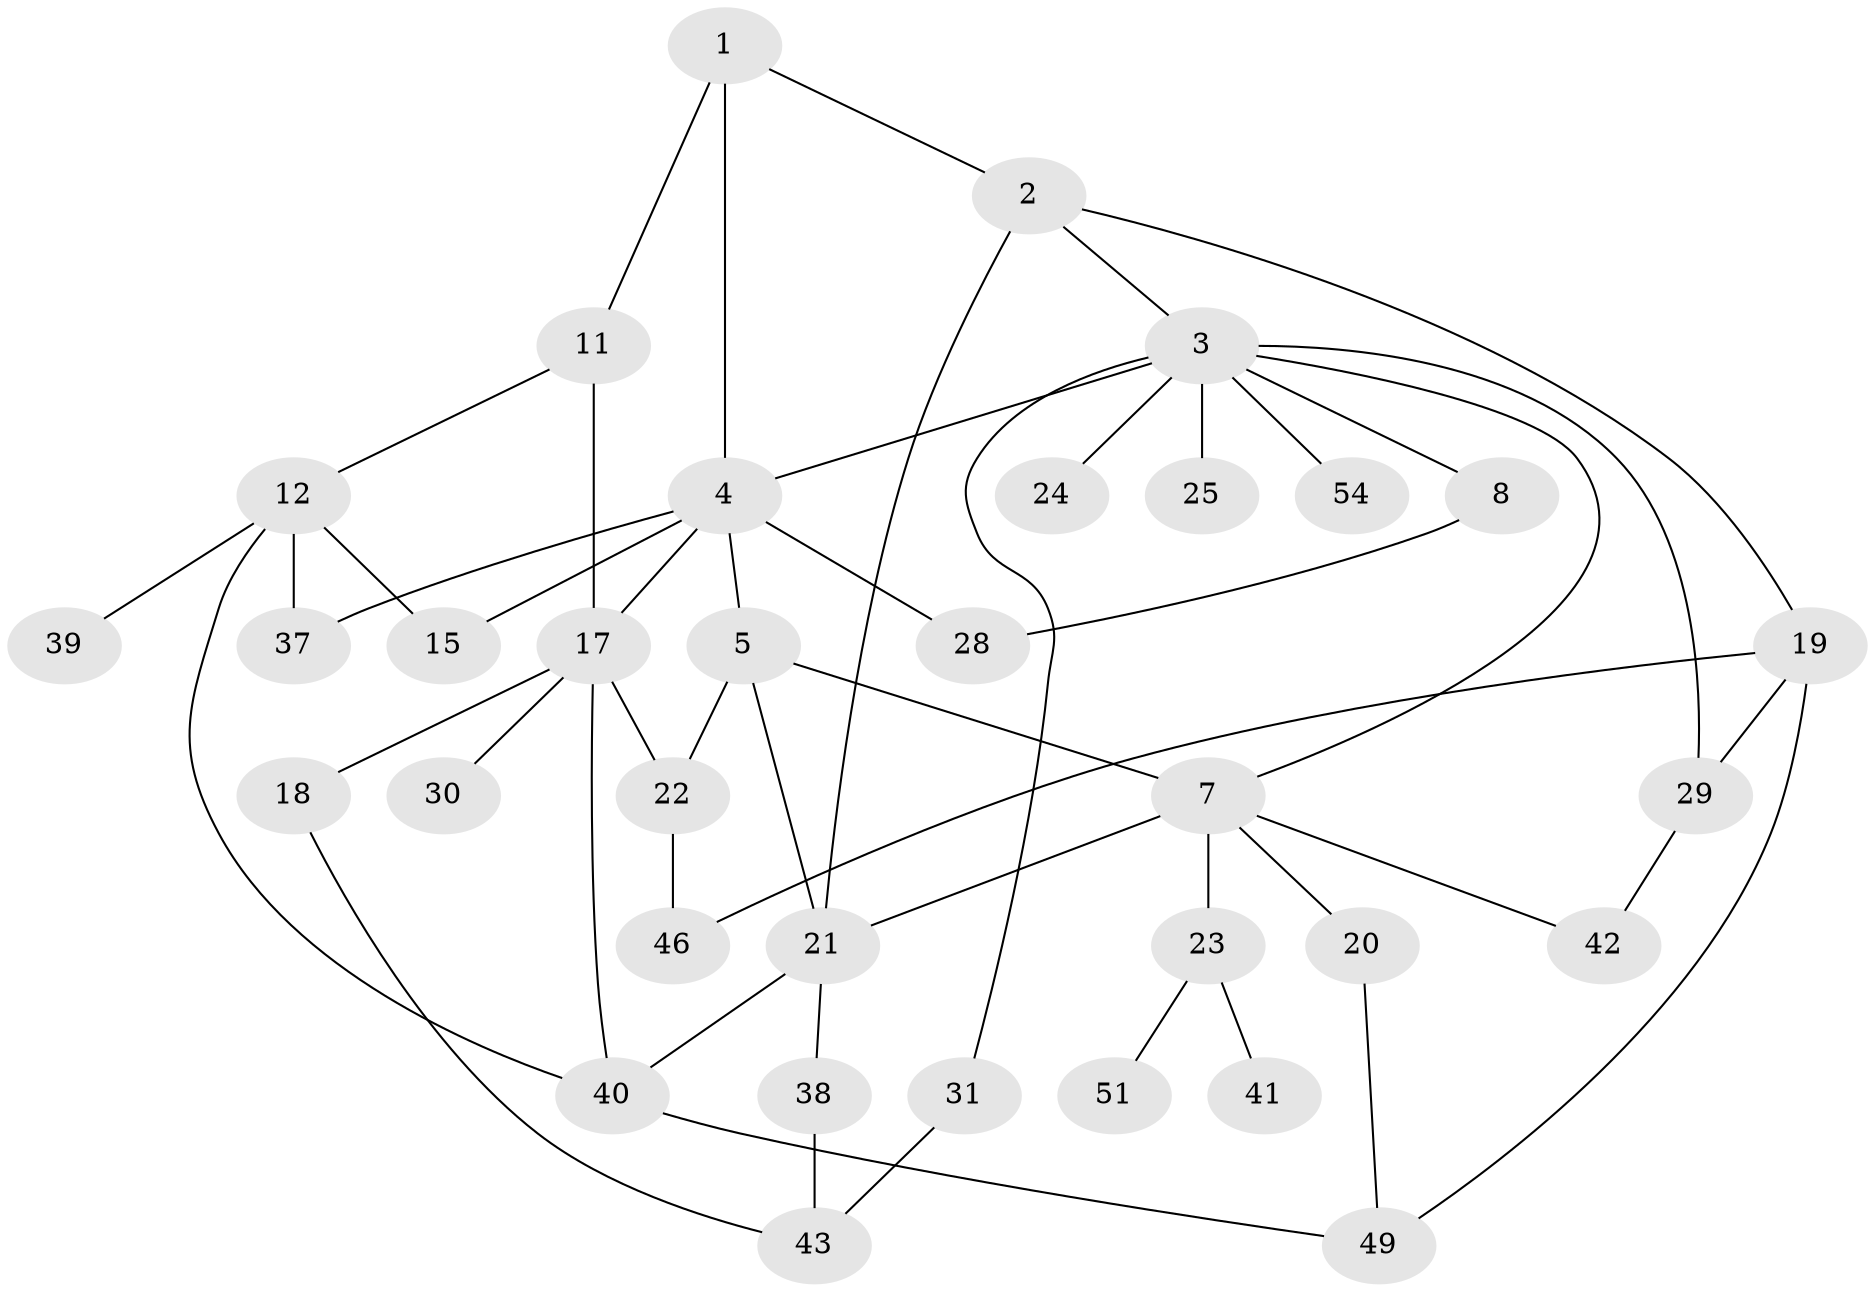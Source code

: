 // Generated by graph-tools (version 1.1) at 2025/23/03/03/25 07:23:34]
// undirected, 34 vertices, 51 edges
graph export_dot {
graph [start="1"]
  node [color=gray90,style=filled];
  1;
  2 [super="+10"];
  3 [super="+6"];
  4 [super="+34"];
  5 [super="+13"];
  7 [super="+9"];
  8 [super="+35"];
  11 [super="+16"];
  12 [super="+14"];
  15 [super="+53"];
  17 [super="+27"];
  18 [super="+32"];
  19 [super="+52"];
  20;
  21 [super="+26"];
  22;
  23 [super="+33"];
  24 [super="+36"];
  25;
  28 [super="+55"];
  29 [super="+45"];
  30;
  31;
  37;
  38;
  39;
  40 [super="+44"];
  41 [super="+48"];
  42;
  43 [super="+47"];
  46;
  49 [super="+50"];
  51;
  54;
  1 -- 2;
  1 -- 4;
  1 -- 11;
  2 -- 3;
  2 -- 19;
  2 -- 21;
  3 -- 7;
  3 -- 8;
  3 -- 31;
  3 -- 54;
  3 -- 24;
  3 -- 25;
  3 -- 29;
  3 -- 4;
  4 -- 5;
  4 -- 28;
  4 -- 37;
  4 -- 17;
  4 -- 15;
  5 -- 21;
  5 -- 22;
  5 -- 7 [weight=2];
  7 -- 20;
  7 -- 42;
  7 -- 21;
  7 -- 23;
  8 -- 28;
  11 -- 12;
  11 -- 17;
  12 -- 37;
  12 -- 15;
  12 -- 39;
  12 -- 40;
  17 -- 18;
  17 -- 30;
  17 -- 22;
  17 -- 40;
  18 -- 43;
  19 -- 29;
  19 -- 46;
  19 -- 49;
  20 -- 49;
  21 -- 40;
  21 -- 38;
  22 -- 46;
  23 -- 41;
  23 -- 51;
  29 -- 42;
  31 -- 43;
  38 -- 43;
  40 -- 49;
}

